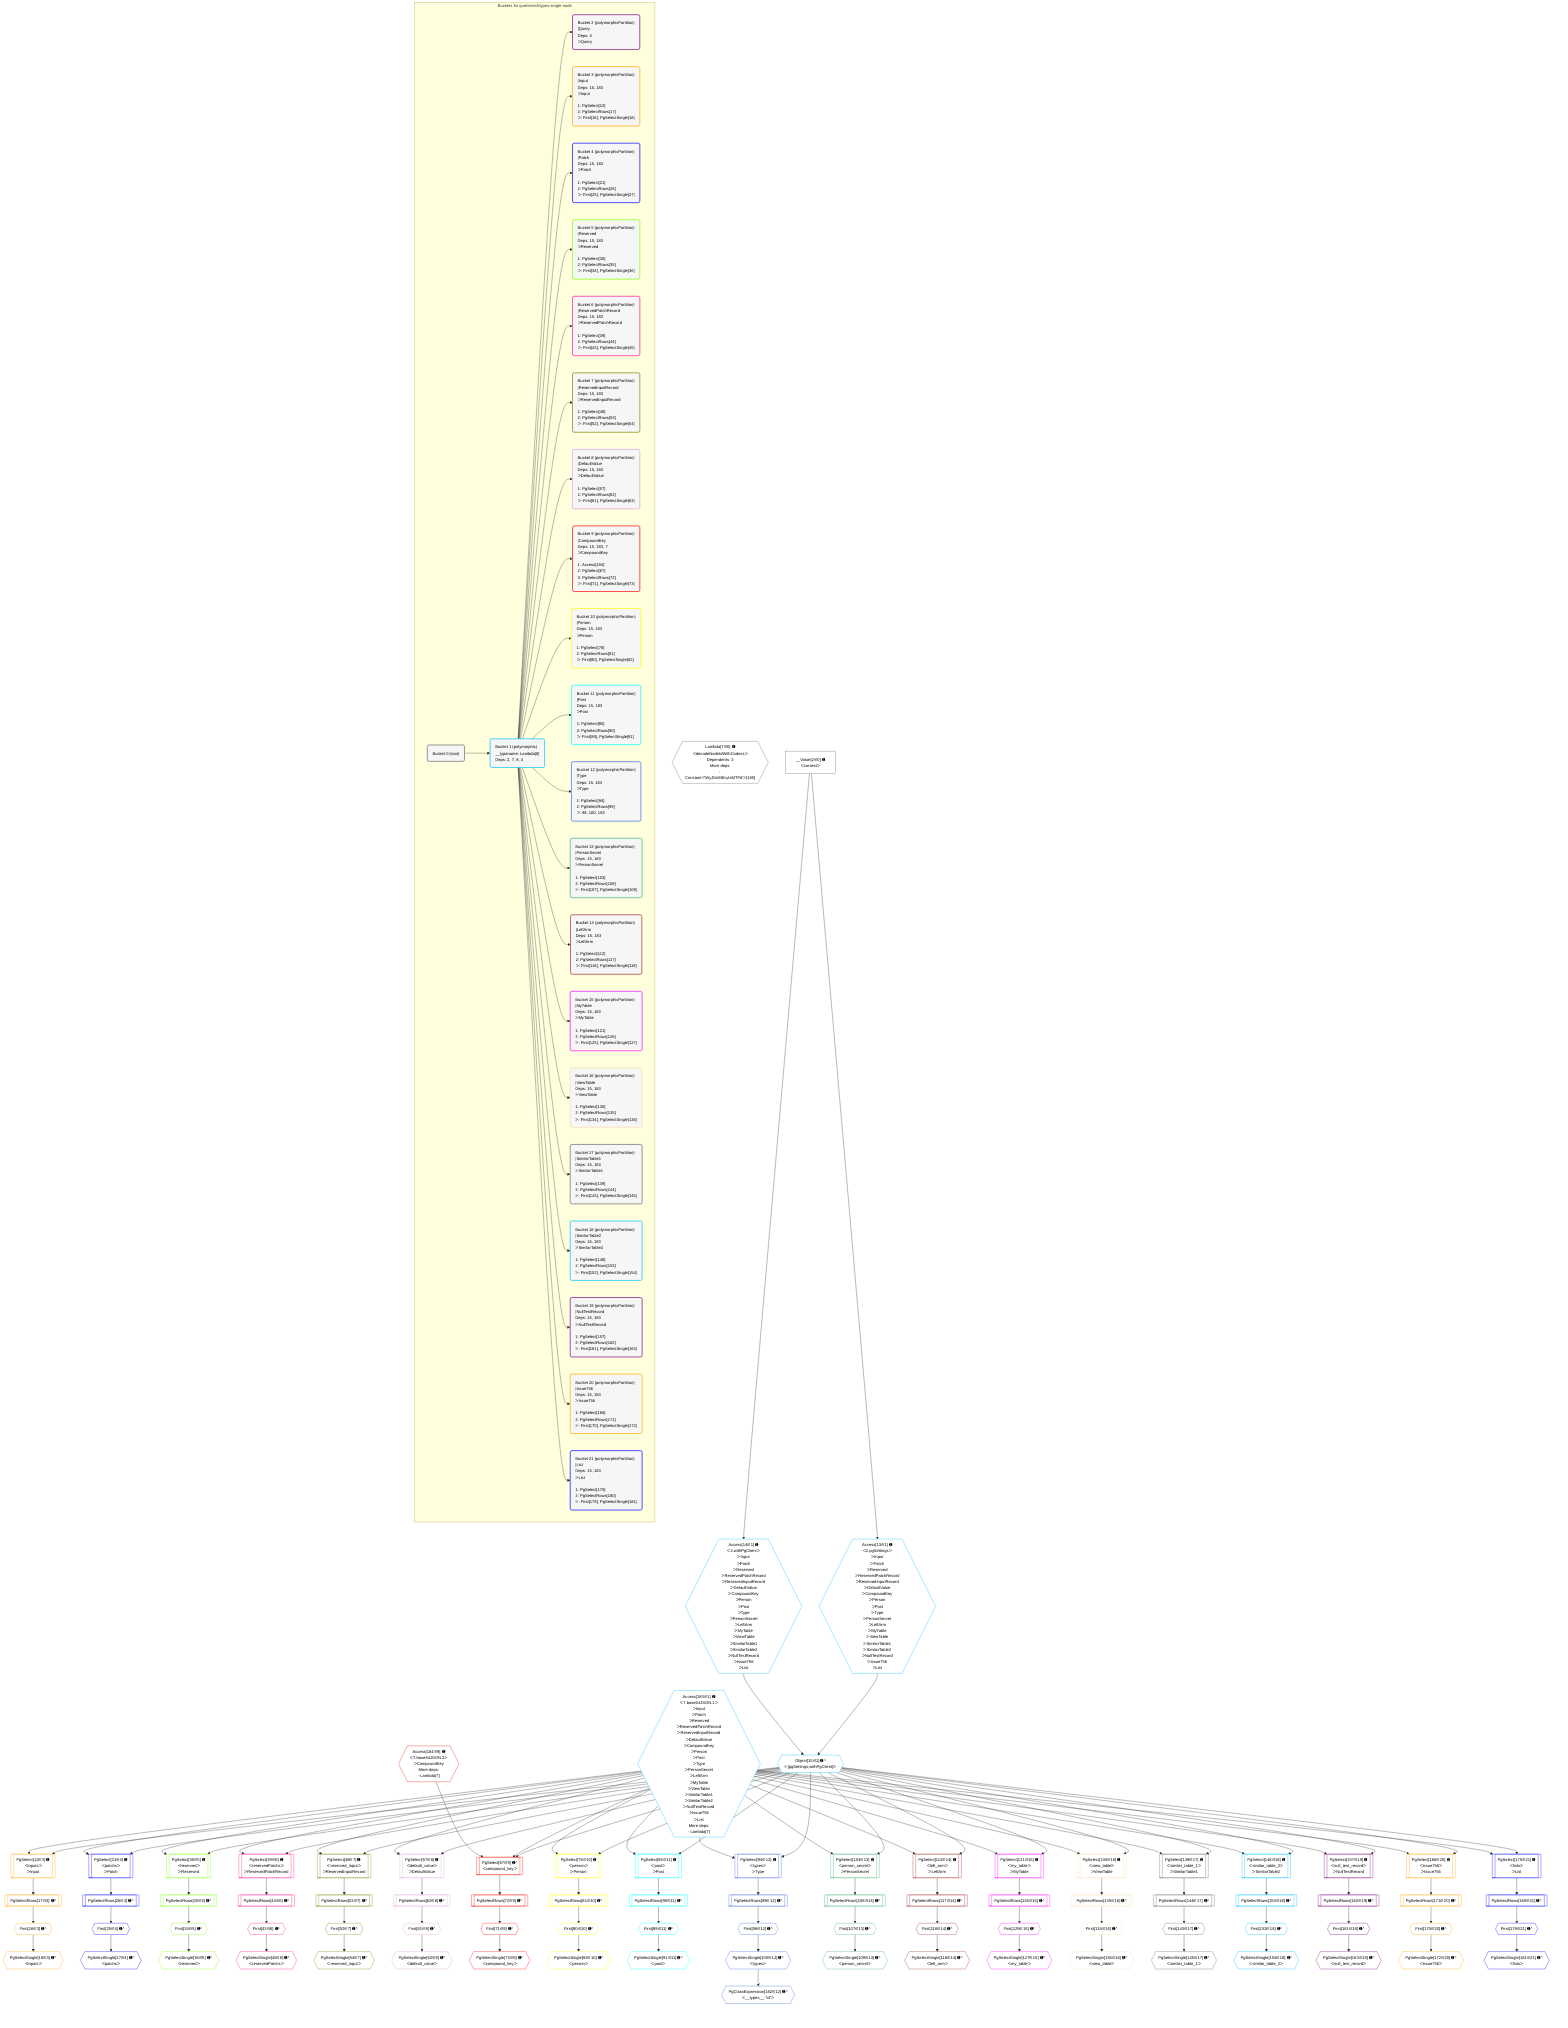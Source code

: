%%{init: {'themeVariables': { 'fontSize': '12px'}}}%%
graph TD
    classDef path fill:#eee,stroke:#000,color:#000
    classDef plan fill:#fff,stroke-width:1px,color:#000
    classDef itemplan fill:#fff,stroke-width:2px,color:#000
    classDef unbatchedplan fill:#dff,stroke-width:1px,color:#000
    classDef sideeffectplan fill:#fcc,stroke-width:2px,color:#000
    classDef bucket fill:#f6f6f6,color:#000,stroke-width:2px,text-align:left

    subgraph "Buckets for queries/v4/types-single-node"
    Bucket0("Bucket 0 (root)"):::bucket
    Bucket1("Bucket 1 (polymorphic)<br />__typename: Lambda[8]<br />Deps: 2, 7, 8, 4"):::bucket
    Bucket2("Bucket 2 (polymorphicPartition)<br />|Query<br />Deps: 4<br />ᐳQuery"):::bucket
    Bucket3("Bucket 3 (polymorphicPartition)<br />|Input<br />Deps: 15, 183<br />ᐳInput<br /><br />1: PgSelect[12]<br />2: PgSelectRows[17]<br />ᐳ: First[16], PgSelectSingle[18]"):::bucket
    Bucket4("Bucket 4 (polymorphicPartition)<br />|Patch<br />Deps: 15, 183<br />ᐳPatch<br /><br />1: PgSelect[21]<br />2: PgSelectRows[26]<br />ᐳ: First[25], PgSelectSingle[27]"):::bucket
    Bucket5("Bucket 5 (polymorphicPartition)<br />|Reserved<br />Deps: 15, 183<br />ᐳReserved<br /><br />1: PgSelect[30]<br />2: PgSelectRows[35]<br />ᐳ: First[34], PgSelectSingle[36]"):::bucket
    Bucket6("Bucket 6 (polymorphicPartition)<br />|ReservedPatchRecord<br />Deps: 15, 183<br />ᐳReservedPatchRecord<br /><br />1: PgSelect[39]<br />2: PgSelectRows[44]<br />ᐳ: First[43], PgSelectSingle[45]"):::bucket
    Bucket7("Bucket 7 (polymorphicPartition)<br />|ReservedInputRecord<br />Deps: 15, 183<br />ᐳReservedInputRecord<br /><br />1: PgSelect[48]<br />2: PgSelectRows[53]<br />ᐳ: First[52], PgSelectSingle[54]"):::bucket
    Bucket8("Bucket 8 (polymorphicPartition)<br />|DefaultValue<br />Deps: 15, 183<br />ᐳDefaultValue<br /><br />1: PgSelect[57]<br />2: PgSelectRows[62]<br />ᐳ: First[61], PgSelectSingle[63]"):::bucket
    Bucket9("Bucket 9 (polymorphicPartition)<br />|CompoundKey<br />Deps: 15, 183, 7<br />ᐳCompoundKey<br /><br />1: Access[184]<br />2: PgSelect[67]<br />3: PgSelectRows[72]<br />ᐳ: First[71], PgSelectSingle[73]"):::bucket
    Bucket10("Bucket 10 (polymorphicPartition)<br />|Person<br />Deps: 15, 183<br />ᐳPerson<br /><br />1: PgSelect[76]<br />2: PgSelectRows[81]<br />ᐳ: First[80], PgSelectSingle[82]"):::bucket
    Bucket11("Bucket 11 (polymorphicPartition)<br />|Post<br />Deps: 15, 183<br />ᐳPost<br /><br />1: PgSelect[85]<br />2: PgSelectRows[90]<br />ᐳ: First[89], PgSelectSingle[91]"):::bucket
    Bucket12("Bucket 12 (polymorphicPartition)<br />|Type<br />Deps: 15, 183<br />ᐳType<br /><br />1: PgSelect[94]<br />2: PgSelectRows[99]<br />ᐳ: 98, 100, 182"):::bucket
    Bucket13("Bucket 13 (polymorphicPartition)<br />|PersonSecret<br />Deps: 15, 183<br />ᐳPersonSecret<br /><br />1: PgSelect[103]<br />2: PgSelectRows[108]<br />ᐳ: First[107], PgSelectSingle[109]"):::bucket
    Bucket14("Bucket 14 (polymorphicPartition)<br />|LeftArm<br />Deps: 15, 183<br />ᐳLeftArm<br /><br />1: PgSelect[112]<br />2: PgSelectRows[117]<br />ᐳ: First[116], PgSelectSingle[118]"):::bucket
    Bucket15("Bucket 15 (polymorphicPartition)<br />|MyTable<br />Deps: 15, 183<br />ᐳMyTable<br /><br />1: PgSelect[121]<br />2: PgSelectRows[126]<br />ᐳ: First[125], PgSelectSingle[127]"):::bucket
    Bucket16("Bucket 16 (polymorphicPartition)<br />|ViewTable<br />Deps: 15, 183<br />ᐳViewTable<br /><br />1: PgSelect[130]<br />2: PgSelectRows[135]<br />ᐳ: First[134], PgSelectSingle[136]"):::bucket
    Bucket17("Bucket 17 (polymorphicPartition)<br />|SimilarTable1<br />Deps: 15, 183<br />ᐳSimilarTable1<br /><br />1: PgSelect[139]<br />2: PgSelectRows[144]<br />ᐳ: First[143], PgSelectSingle[145]"):::bucket
    Bucket18("Bucket 18 (polymorphicPartition)<br />|SimilarTable2<br />Deps: 15, 183<br />ᐳSimilarTable2<br /><br />1: PgSelect[148]<br />2: PgSelectRows[153]<br />ᐳ: First[152], PgSelectSingle[154]"):::bucket
    Bucket19("Bucket 19 (polymorphicPartition)<br />|NullTestRecord<br />Deps: 15, 183<br />ᐳNullTestRecord<br /><br />1: PgSelect[157]<br />2: PgSelectRows[162]<br />ᐳ: First[161], PgSelectSingle[163]"):::bucket
    Bucket20("Bucket 20 (polymorphicPartition)<br />|Issue756<br />Deps: 15, 183<br />ᐳIssue756<br /><br />1: PgSelect[166]<br />2: PgSelectRows[171]<br />ᐳ: First[170], PgSelectSingle[172]"):::bucket
    Bucket21("Bucket 21 (polymorphicPartition)<br />|List<br />Deps: 15, 183<br />ᐳList<br /><br />1: PgSelect[175]<br />2: PgSelectRows[180]<br />ᐳ: First[179], PgSelectSingle[181]"):::bucket
    end
    Bucket0 --> Bucket1
    Bucket1 --> Bucket2 & Bucket3 & Bucket4 & Bucket5 & Bucket6 & Bucket7 & Bucket8 & Bucket9 & Bucket10 & Bucket11 & Bucket12 & Bucket13 & Bucket14 & Bucket15 & Bucket16 & Bucket17 & Bucket18 & Bucket19 & Bucket20 & Bucket21

    %% plan dependencies
    Lambda7{{"Lambda[7∈0] ➊<br />ᐸdecodeNodeIdWithCodecsᐳ<br />Dependents: 3<br />More deps:<br />- Constantᐸ'WyJ0eXBlcyIsMTFd'ᐳ[185]"}}:::plan
    __Value2["__Value[2∈0] ➊<br />ᐸcontextᐳ"]:::plan
    Object15{{"Object[15∈1] ➊^<br />ᐸ{pgSettings,withPgClient}ᐳ"}}:::plan
    Access13{{"Access[13∈1] ➊<br />ᐸ2.pgSettingsᐳ<br />ᐳInput<br />ᐳPatch<br />ᐳReserved<br />ᐳReservedPatchRecord<br />ᐳReservedInputRecord<br />ᐳDefaultValue<br />ᐳCompoundKey<br />ᐳPerson<br />ᐳPost<br />ᐳType<br />ᐳPersonSecret<br />ᐳLeftArm<br />ᐳMyTable<br />ᐳViewTable<br />ᐳSimilarTable1<br />ᐳSimilarTable2<br />ᐳNullTestRecord<br />ᐳIssue756<br />ᐳList"}}:::plan
    Access14{{"Access[14∈1] ➊<br />ᐸ2.withPgClientᐳ<br />ᐳInput<br />ᐳPatch<br />ᐳReserved<br />ᐳReservedPatchRecord<br />ᐳReservedInputRecord<br />ᐳDefaultValue<br />ᐳCompoundKey<br />ᐳPerson<br />ᐳPost<br />ᐳType<br />ᐳPersonSecret<br />ᐳLeftArm<br />ᐳMyTable<br />ᐳViewTable<br />ᐳSimilarTable1<br />ᐳSimilarTable2<br />ᐳNullTestRecord<br />ᐳIssue756<br />ᐳList"}}:::plan
    Access13 & Access14 --> Object15
    __Value2 --> Access13
    __Value2 --> Access14
    Access183{{"Access[183∈1] ➊<br />ᐸ7.base64JSON.1ᐳ<br />ᐳInput<br />ᐳPatch<br />ᐳReserved<br />ᐳReservedPatchRecord<br />ᐳReservedInputRecord<br />ᐳDefaultValue<br />ᐳCompoundKey<br />ᐳPerson<br />ᐳPost<br />ᐳType<br />ᐳPersonSecret<br />ᐳLeftArm<br />ᐳMyTable<br />ᐳViewTable<br />ᐳSimilarTable1<br />ᐳSimilarTable2<br />ᐳNullTestRecord<br />ᐳIssue756<br />ᐳList<br />More deps:<br />- Lambda[7]"}}:::plan
    PgSelect12[["PgSelect[12∈3] ➊<br />ᐸinputsᐳ<br />ᐳInput"]]:::plan
    Object15 & Access183 --> PgSelect12
    First16{{"First[16∈3] ➊^"}}:::plan
    PgSelectRows17[["PgSelectRows[17∈3] ➊^"]]:::plan
    PgSelectRows17 --> First16
    PgSelect12 --> PgSelectRows17
    PgSelectSingle18{{"PgSelectSingle[18∈3] ➊^<br />ᐸinputsᐳ"}}:::plan
    First16 --> PgSelectSingle18
    PgSelect21[["PgSelect[21∈4] ➊<br />ᐸpatchsᐳ<br />ᐳPatch"]]:::plan
    Object15 & Access183 --> PgSelect21
    First25{{"First[25∈4] ➊^"}}:::plan
    PgSelectRows26[["PgSelectRows[26∈4] ➊^"]]:::plan
    PgSelectRows26 --> First25
    PgSelect21 --> PgSelectRows26
    PgSelectSingle27{{"PgSelectSingle[27∈4] ➊^<br />ᐸpatchsᐳ"}}:::plan
    First25 --> PgSelectSingle27
    PgSelect30[["PgSelect[30∈5] ➊<br />ᐸreservedᐳ<br />ᐳReserved"]]:::plan
    Object15 & Access183 --> PgSelect30
    First34{{"First[34∈5] ➊^"}}:::plan
    PgSelectRows35[["PgSelectRows[35∈5] ➊^"]]:::plan
    PgSelectRows35 --> First34
    PgSelect30 --> PgSelectRows35
    PgSelectSingle36{{"PgSelectSingle[36∈5] ➊^<br />ᐸreservedᐳ"}}:::plan
    First34 --> PgSelectSingle36
    PgSelect39[["PgSelect[39∈6] ➊<br />ᐸreservedPatchsᐳ<br />ᐳReservedPatchRecord"]]:::plan
    Object15 & Access183 --> PgSelect39
    First43{{"First[43∈6] ➊^"}}:::plan
    PgSelectRows44[["PgSelectRows[44∈6] ➊^"]]:::plan
    PgSelectRows44 --> First43
    PgSelect39 --> PgSelectRows44
    PgSelectSingle45{{"PgSelectSingle[45∈6] ➊^<br />ᐸreservedPatchsᐳ"}}:::plan
    First43 --> PgSelectSingle45
    PgSelect48[["PgSelect[48∈7] ➊<br />ᐸreserved_inputᐳ<br />ᐳReservedInputRecord"]]:::plan
    Object15 & Access183 --> PgSelect48
    First52{{"First[52∈7] ➊^"}}:::plan
    PgSelectRows53[["PgSelectRows[53∈7] ➊^"]]:::plan
    PgSelectRows53 --> First52
    PgSelect48 --> PgSelectRows53
    PgSelectSingle54{{"PgSelectSingle[54∈7] ➊^<br />ᐸreserved_inputᐳ"}}:::plan
    First52 --> PgSelectSingle54
    PgSelect57[["PgSelect[57∈8] ➊<br />ᐸdefault_valueᐳ<br />ᐳDefaultValue"]]:::plan
    Object15 & Access183 --> PgSelect57
    First61{{"First[61∈8] ➊^"}}:::plan
    PgSelectRows62[["PgSelectRows[62∈8] ➊^"]]:::plan
    PgSelectRows62 --> First61
    PgSelect57 --> PgSelectRows62
    PgSelectSingle63{{"PgSelectSingle[63∈8] ➊^<br />ᐸdefault_valueᐳ"}}:::plan
    First61 --> PgSelectSingle63
    PgSelect67[["PgSelect[67∈9] ➊^<br />ᐸcompound_keyᐳ"]]:::plan
    Access184{{"Access[184∈9] ➊<br />ᐸ7.base64JSON.2ᐳ<br />ᐳCompoundKey<br />More deps:<br />- Lambda[7]"}}:::plan
    Object15 & Access183 & Access184 --> PgSelect67
    First71{{"First[71∈9] ➊^"}}:::plan
    PgSelectRows72[["PgSelectRows[72∈9] ➊^"]]:::plan
    PgSelectRows72 --> First71
    PgSelect67 --> PgSelectRows72
    PgSelectSingle73{{"PgSelectSingle[73∈9] ➊^<br />ᐸcompound_keyᐳ"}}:::plan
    First71 --> PgSelectSingle73
    PgSelect76[["PgSelect[76∈10] ➊<br />ᐸpersonᐳ<br />ᐳPerson"]]:::plan
    Object15 & Access183 --> PgSelect76
    First80{{"First[80∈10] ➊^"}}:::plan
    PgSelectRows81[["PgSelectRows[81∈10] ➊^"]]:::plan
    PgSelectRows81 --> First80
    PgSelect76 --> PgSelectRows81
    PgSelectSingle82{{"PgSelectSingle[82∈10] ➊^<br />ᐸpersonᐳ"}}:::plan
    First80 --> PgSelectSingle82
    PgSelect85[["PgSelect[85∈11] ➊<br />ᐸpostᐳ<br />ᐳPost"]]:::plan
    Object15 & Access183 --> PgSelect85
    First89{{"First[89∈11] ➊^"}}:::plan
    PgSelectRows90[["PgSelectRows[90∈11] ➊^"]]:::plan
    PgSelectRows90 --> First89
    PgSelect85 --> PgSelectRows90
    PgSelectSingle91{{"PgSelectSingle[91∈11] ➊^<br />ᐸpostᐳ"}}:::plan
    First89 --> PgSelectSingle91
    PgSelect94[["PgSelect[94∈12] ➊<br />ᐸtypesᐳ<br />ᐳType"]]:::plan
    Object15 & Access183 --> PgSelect94
    First98{{"First[98∈12] ➊^"}}:::plan
    PgSelectRows99[["PgSelectRows[99∈12] ➊^"]]:::plan
    PgSelectRows99 --> First98
    PgSelect94 --> PgSelectRows99
    PgSelectSingle100{{"PgSelectSingle[100∈12] ➊^<br />ᐸtypesᐳ"}}:::plan
    First98 --> PgSelectSingle100
    PgClassExpression182{{"PgClassExpression[182∈12] ➊^<br />ᐸ__types__.”id”ᐳ"}}:::plan
    PgSelectSingle100 --> PgClassExpression182
    PgSelect103[["PgSelect[103∈13] ➊<br />ᐸperson_secretᐳ<br />ᐳPersonSecret"]]:::plan
    Object15 & Access183 --> PgSelect103
    First107{{"First[107∈13] ➊^"}}:::plan
    PgSelectRows108[["PgSelectRows[108∈13] ➊^"]]:::plan
    PgSelectRows108 --> First107
    PgSelect103 --> PgSelectRows108
    PgSelectSingle109{{"PgSelectSingle[109∈13] ➊^<br />ᐸperson_secretᐳ"}}:::plan
    First107 --> PgSelectSingle109
    PgSelect112[["PgSelect[112∈14] ➊<br />ᐸleft_armᐳ<br />ᐳLeftArm"]]:::plan
    Object15 & Access183 --> PgSelect112
    First116{{"First[116∈14] ➊^"}}:::plan
    PgSelectRows117[["PgSelectRows[117∈14] ➊^"]]:::plan
    PgSelectRows117 --> First116
    PgSelect112 --> PgSelectRows117
    PgSelectSingle118{{"PgSelectSingle[118∈14] ➊^<br />ᐸleft_armᐳ"}}:::plan
    First116 --> PgSelectSingle118
    PgSelect121[["PgSelect[121∈15] ➊<br />ᐸmy_tableᐳ<br />ᐳMyTable"]]:::plan
    Object15 & Access183 --> PgSelect121
    First125{{"First[125∈15] ➊^"}}:::plan
    PgSelectRows126[["PgSelectRows[126∈15] ➊^"]]:::plan
    PgSelectRows126 --> First125
    PgSelect121 --> PgSelectRows126
    PgSelectSingle127{{"PgSelectSingle[127∈15] ➊^<br />ᐸmy_tableᐳ"}}:::plan
    First125 --> PgSelectSingle127
    PgSelect130[["PgSelect[130∈16] ➊<br />ᐸview_tableᐳ<br />ᐳViewTable"]]:::plan
    Object15 & Access183 --> PgSelect130
    First134{{"First[134∈16] ➊^"}}:::plan
    PgSelectRows135[["PgSelectRows[135∈16] ➊^"]]:::plan
    PgSelectRows135 --> First134
    PgSelect130 --> PgSelectRows135
    PgSelectSingle136{{"PgSelectSingle[136∈16] ➊^<br />ᐸview_tableᐳ"}}:::plan
    First134 --> PgSelectSingle136
    PgSelect139[["PgSelect[139∈17] ➊<br />ᐸsimilar_table_1ᐳ<br />ᐳSimilarTable1"]]:::plan
    Object15 & Access183 --> PgSelect139
    First143{{"First[143∈17] ➊^"}}:::plan
    PgSelectRows144[["PgSelectRows[144∈17] ➊^"]]:::plan
    PgSelectRows144 --> First143
    PgSelect139 --> PgSelectRows144
    PgSelectSingle145{{"PgSelectSingle[145∈17] ➊^<br />ᐸsimilar_table_1ᐳ"}}:::plan
    First143 --> PgSelectSingle145
    PgSelect148[["PgSelect[148∈18] ➊<br />ᐸsimilar_table_2ᐳ<br />ᐳSimilarTable2"]]:::plan
    Object15 & Access183 --> PgSelect148
    First152{{"First[152∈18] ➊^"}}:::plan
    PgSelectRows153[["PgSelectRows[153∈18] ➊^"]]:::plan
    PgSelectRows153 --> First152
    PgSelect148 --> PgSelectRows153
    PgSelectSingle154{{"PgSelectSingle[154∈18] ➊^<br />ᐸsimilar_table_2ᐳ"}}:::plan
    First152 --> PgSelectSingle154
    PgSelect157[["PgSelect[157∈19] ➊<br />ᐸnull_test_recordᐳ<br />ᐳNullTestRecord"]]:::plan
    Object15 & Access183 --> PgSelect157
    First161{{"First[161∈19] ➊^"}}:::plan
    PgSelectRows162[["PgSelectRows[162∈19] ➊^"]]:::plan
    PgSelectRows162 --> First161
    PgSelect157 --> PgSelectRows162
    PgSelectSingle163{{"PgSelectSingle[163∈19] ➊^<br />ᐸnull_test_recordᐳ"}}:::plan
    First161 --> PgSelectSingle163
    PgSelect166[["PgSelect[166∈20] ➊<br />ᐸissue756ᐳ<br />ᐳIssue756"]]:::plan
    Object15 & Access183 --> PgSelect166
    First170{{"First[170∈20] ➊^"}}:::plan
    PgSelectRows171[["PgSelectRows[171∈20] ➊^"]]:::plan
    PgSelectRows171 --> First170
    PgSelect166 --> PgSelectRows171
    PgSelectSingle172{{"PgSelectSingle[172∈20] ➊^<br />ᐸissue756ᐳ"}}:::plan
    First170 --> PgSelectSingle172
    PgSelect175[["PgSelect[175∈21] ➊<br />ᐸlistsᐳ<br />ᐳList"]]:::plan
    Object15 & Access183 --> PgSelect175
    First179{{"First[179∈21] ➊^"}}:::plan
    PgSelectRows180[["PgSelectRows[180∈21] ➊^"]]:::plan
    PgSelectRows180 --> First179
    PgSelect175 --> PgSelectRows180
    PgSelectSingle181{{"PgSelectSingle[181∈21] ➊^<br />ᐸlistsᐳ"}}:::plan
    First179 --> PgSelectSingle181

    %% define steps
    classDef bucket0 stroke:#696969
    class Bucket0,__Value2,Lambda7 bucket0
    classDef bucket1 stroke:#00bfff
    class Bucket1,Access13,Access14,Object15,Access183 bucket1
    classDef bucket2 stroke:#7f007f
    class Bucket2 bucket2
    classDef bucket3 stroke:#ffa500
    class Bucket3,PgSelect12,First16,PgSelectRows17,PgSelectSingle18 bucket3
    classDef bucket4 stroke:#0000ff
    class Bucket4,PgSelect21,First25,PgSelectRows26,PgSelectSingle27 bucket4
    classDef bucket5 stroke:#7fff00
    class Bucket5,PgSelect30,First34,PgSelectRows35,PgSelectSingle36 bucket5
    classDef bucket6 stroke:#ff1493
    class Bucket6,PgSelect39,First43,PgSelectRows44,PgSelectSingle45 bucket6
    classDef bucket7 stroke:#808000
    class Bucket7,PgSelect48,First52,PgSelectRows53,PgSelectSingle54 bucket7
    classDef bucket8 stroke:#dda0dd
    class Bucket8,PgSelect57,First61,PgSelectRows62,PgSelectSingle63 bucket8
    classDef bucket9 stroke:#ff0000
    class Bucket9,PgSelect67,First71,PgSelectRows72,PgSelectSingle73,Access184 bucket9
    classDef bucket10 stroke:#ffff00
    class Bucket10,PgSelect76,First80,PgSelectRows81,PgSelectSingle82 bucket10
    classDef bucket11 stroke:#00ffff
    class Bucket11,PgSelect85,First89,PgSelectRows90,PgSelectSingle91 bucket11
    classDef bucket12 stroke:#4169e1
    class Bucket12,PgSelect94,First98,PgSelectRows99,PgSelectSingle100,PgClassExpression182 bucket12
    classDef bucket13 stroke:#3cb371
    class Bucket13,PgSelect103,First107,PgSelectRows108,PgSelectSingle109 bucket13
    classDef bucket14 stroke:#a52a2a
    class Bucket14,PgSelect112,First116,PgSelectRows117,PgSelectSingle118 bucket14
    classDef bucket15 stroke:#ff00ff
    class Bucket15,PgSelect121,First125,PgSelectRows126,PgSelectSingle127 bucket15
    classDef bucket16 stroke:#f5deb3
    class Bucket16,PgSelect130,First134,PgSelectRows135,PgSelectSingle136 bucket16
    classDef bucket17 stroke:#696969
    class Bucket17,PgSelect139,First143,PgSelectRows144,PgSelectSingle145 bucket17
    classDef bucket18 stroke:#00bfff
    class Bucket18,PgSelect148,First152,PgSelectRows153,PgSelectSingle154 bucket18
    classDef bucket19 stroke:#7f007f
    class Bucket19,PgSelect157,First161,PgSelectRows162,PgSelectSingle163 bucket19
    classDef bucket20 stroke:#ffa500
    class Bucket20,PgSelect166,First170,PgSelectRows171,PgSelectSingle172 bucket20
    classDef bucket21 stroke:#0000ff
    class Bucket21,PgSelect175,First179,PgSelectRows180,PgSelectSingle181 bucket21